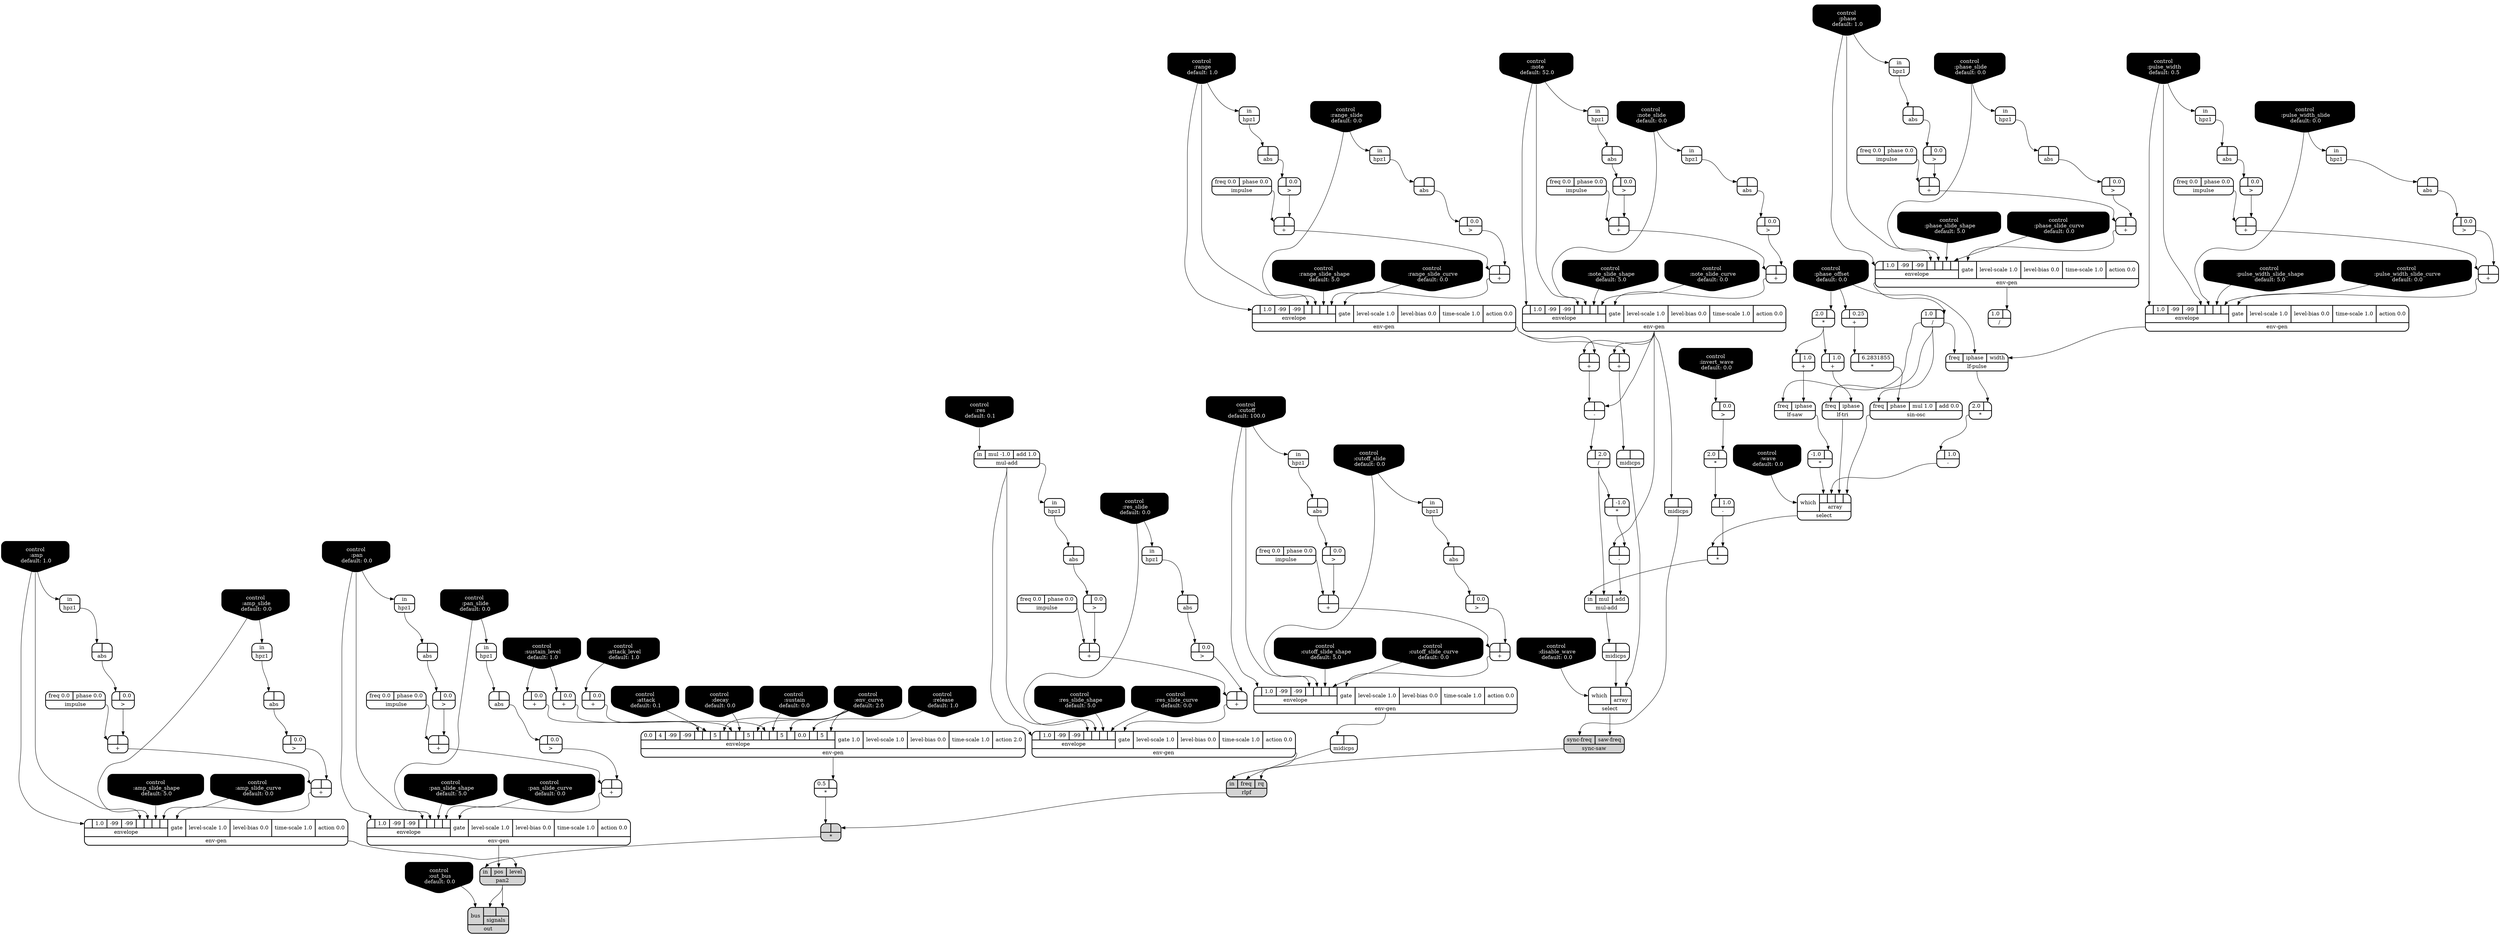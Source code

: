 digraph synthdef {
98 [label = "{{ <a> 2.0|<b> } |<__UG_NAME__>* }" style="bold, rounded" shape=record rankdir=LR];
116 [label = "{{ <a> -1.0|<b> } |<__UG_NAME__>* }" style="bold, rounded" shape=record rankdir=LR];
117 [label = "{{ <a> 2.0|<b> } |<__UG_NAME__>* }" style="bold, rounded" shape=record rankdir=LR];
121 [label = "{{ <a> |<b> 6.2831855} |<__UG_NAME__>* }" style="bold, rounded" shape=record rankdir=LR];
125 [label = "{{ <a> 2.0|<b> } |<__UG_NAME__>* }" style="bold, rounded" shape=record rankdir=LR];
127 [label = "{{ <a> |<b> } |<__UG_NAME__>* }" style="bold, rounded" shape=record rankdir=LR];
128 [label = "{{ <a> |<b> -1.0} |<__UG_NAME__>* }" style="bold, rounded" shape=record rankdir=LR];
149 [label = "{{ <a> 0.5|<b> } |<__UG_NAME__>* }" style="bold, rounded" shape=record rankdir=LR];
155 [label = "{{ <a> |<b> } |<__UG_NAME__>* }" style="filled, bold, rounded"  shape=record rankdir=LR];
51 [label = "{{ <a> |<b> } |<__UG_NAME__>+ }" style="bold, rounded" shape=record rankdir=LR];
55 [label = "{{ <a> |<b> } |<__UG_NAME__>+ }" style="bold, rounded" shape=record rankdir=LR];
62 [label = "{{ <a> |<b> } |<__UG_NAME__>+ }" style="bold, rounded" shape=record rankdir=LR];
66 [label = "{{ <a> |<b> } |<__UG_NAME__>+ }" style="bold, rounded" shape=record rankdir=LR];
73 [label = "{{ <a> |<b> } |<__UG_NAME__>+ }" style="bold, rounded" shape=record rankdir=LR];
74 [label = "{{ <a> |<b> 0.25} |<__UG_NAME__>+ }" style="bold, rounded" shape=record rankdir=LR];
79 [label = "{{ <a> |<b> } |<__UG_NAME__>+ }" style="bold, rounded" shape=record rankdir=LR];
83 [label = "{{ <a> |<b> } |<__UG_NAME__>+ }" style="bold, rounded" shape=record rankdir=LR];
89 [label = "{{ <a> |<b> } |<__UG_NAME__>+ }" style="bold, rounded" shape=record rankdir=LR];
93 [label = "{{ <a> |<b> } |<__UG_NAME__>+ }" style="bold, rounded" shape=record rankdir=LR];
95 [label = "{{ <a> |<b> } |<__UG_NAME__>+ }" style="bold, rounded" shape=record rankdir=LR];
99 [label = "{{ <a> |<b> 1.0} |<__UG_NAME__>+ }" style="bold, rounded" shape=record rankdir=LR];
101 [label = "{{ <a> |<b> } |<__UG_NAME__>+ }" style="bold, rounded" shape=record rankdir=LR];
111 [label = "{{ <a> |<b> } |<__UG_NAME__>+ }" style="bold, rounded" shape=record rankdir=LR];
112 [label = "{{ <a> |<b> } |<__UG_NAME__>+ }" style="bold, rounded" shape=record rankdir=LR];
119 [label = "{{ <a> |<b> 1.0} |<__UG_NAME__>+ }" style="bold, rounded" shape=record rankdir=LR];
135 [label = "{{ <a> |<b> 0.0} |<__UG_NAME__>+ }" style="bold, rounded" shape=record rankdir=LR];
136 [label = "{{ <a> |<b> 0.0} |<__UG_NAME__>+ }" style="bold, rounded" shape=record rankdir=LR];
137 [label = "{{ <a> |<b> 0.0} |<__UG_NAME__>+ }" style="bold, rounded" shape=record rankdir=LR];
146 [label = "{{ <a> |<b> } |<__UG_NAME__>+ }" style="bold, rounded" shape=record rankdir=LR];
151 [label = "{{ <a> |<b> } |<__UG_NAME__>+ }" style="bold, rounded" shape=record rankdir=LR];
152 [label = "{{ <a> |<b> } |<__UG_NAME__>+ }" style="bold, rounded" shape=record rankdir=LR];
157 [label = "{{ <a> |<b> } |<__UG_NAME__>+ }" style="bold, rounded" shape=record rankdir=LR];
161 [label = "{{ <a> |<b> } |<__UG_NAME__>+ }" style="bold, rounded" shape=record rankdir=LR];
96 [label = "{{ <a> |<b> } |<__UG_NAME__>- }" style="bold, rounded" shape=record rankdir=LR];
118 [label = "{{ <a> |<b> 1.0} |<__UG_NAME__>- }" style="bold, rounded" shape=record rankdir=LR];
126 [label = "{{ <a> |<b> 1.0} |<__UG_NAME__>- }" style="bold, rounded" shape=record rankdir=LR];
129 [label = "{{ <a> |<b> } |<__UG_NAME__>- }" style="bold, rounded" shape=record rankdir=LR];
57 [label = "{{ <a> 1.0|<b> } |<__UG_NAME__>/ }" style="bold, rounded" shape=record rankdir=LR];
97 [label = "{{ <a> |<b> 2.0} |<__UG_NAME__>/ }" style="bold, rounded" shape=record rankdir=LR];
165 [label = "{{ <a> 1.0|<b> } |<__UG_NAME__>/ }" style="bold, rounded" shape=record rankdir=LR];
46 [label = "{{ <a> |<b> 0.0} |<__UG_NAME__>\> }" style="bold, rounded" shape=record rankdir=LR];
50 [label = "{{ <a> |<b> 0.0} |<__UG_NAME__>\> }" style="bold, rounded" shape=record rankdir=LR];
54 [label = "{{ <a> |<b> 0.0} |<__UG_NAME__>\> }" style="bold, rounded" shape=record rankdir=LR];
61 [label = "{{ <a> |<b> 0.0} |<__UG_NAME__>\> }" style="bold, rounded" shape=record rankdir=LR];
65 [label = "{{ <a> |<b> 0.0} |<__UG_NAME__>\> }" style="bold, rounded" shape=record rankdir=LR];
72 [label = "{{ <a> |<b> 0.0} |<__UG_NAME__>\> }" style="bold, rounded" shape=record rankdir=LR];
78 [label = "{{ <a> |<b> 0.0} |<__UG_NAME__>\> }" style="bold, rounded" shape=record rankdir=LR];
82 [label = "{{ <a> |<b> 0.0} |<__UG_NAME__>\> }" style="bold, rounded" shape=record rankdir=LR];
88 [label = "{{ <a> |<b> 0.0} |<__UG_NAME__>\> }" style="bold, rounded" shape=record rankdir=LR];
92 [label = "{{ <a> |<b> 0.0} |<__UG_NAME__>\> }" style="bold, rounded" shape=record rankdir=LR];
106 [label = "{{ <a> |<b> 0.0} |<__UG_NAME__>\> }" style="bold, rounded" shape=record rankdir=LR];
110 [label = "{{ <a> |<b> 0.0} |<__UG_NAME__>\> }" style="bold, rounded" shape=record rankdir=LR];
124 [label = "{{ <a> |<b> 0.0} |<__UG_NAME__>\> }" style="bold, rounded" shape=record rankdir=LR];
142 [label = "{{ <a> |<b> 0.0} |<__UG_NAME__>\> }" style="bold, rounded" shape=record rankdir=LR];
145 [label = "{{ <a> |<b> 0.0} |<__UG_NAME__>\> }" style="bold, rounded" shape=record rankdir=LR];
156 [label = "{{ <a> |<b> 0.0} |<__UG_NAME__>\> }" style="bold, rounded" shape=record rankdir=LR];
160 [label = "{{ <a> |<b> 0.0} |<__UG_NAME__>\> }" style="bold, rounded" shape=record rankdir=LR];
45 [label = "{{ <a> |<b> } |<__UG_NAME__>abs }" style="bold, rounded" shape=record rankdir=LR];
49 [label = "{{ <a> |<b> } |<__UG_NAME__>abs }" style="bold, rounded" shape=record rankdir=LR];
53 [label = "{{ <a> |<b> } |<__UG_NAME__>abs }" style="bold, rounded" shape=record rankdir=LR];
60 [label = "{{ <a> |<b> } |<__UG_NAME__>abs }" style="bold, rounded" shape=record rankdir=LR];
64 [label = "{{ <a> |<b> } |<__UG_NAME__>abs }" style="bold, rounded" shape=record rankdir=LR];
71 [label = "{{ <a> |<b> } |<__UG_NAME__>abs }" style="bold, rounded" shape=record rankdir=LR];
77 [label = "{{ <a> |<b> } |<__UG_NAME__>abs }" style="bold, rounded" shape=record rankdir=LR];
81 [label = "{{ <a> |<b> } |<__UG_NAME__>abs }" style="bold, rounded" shape=record rankdir=LR];
87 [label = "{{ <a> |<b> } |<__UG_NAME__>abs }" style="bold, rounded" shape=record rankdir=LR];
91 [label = "{{ <a> |<b> } |<__UG_NAME__>abs }" style="bold, rounded" shape=record rankdir=LR];
105 [label = "{{ <a> |<b> } |<__UG_NAME__>abs }" style="bold, rounded" shape=record rankdir=LR];
109 [label = "{{ <a> |<b> } |<__UG_NAME__>abs }" style="bold, rounded" shape=record rankdir=LR];
141 [label = "{{ <a> |<b> } |<__UG_NAME__>abs }" style="bold, rounded" shape=record rankdir=LR];
144 [label = "{{ <a> |<b> } |<__UG_NAME__>abs }" style="bold, rounded" shape=record rankdir=LR];
148 [label = "{{ <a> |<b> } |<__UG_NAME__>abs }" style="bold, rounded" shape=record rankdir=LR];
159 [label = "{{ <a> |<b> } |<__UG_NAME__>abs }" style="bold, rounded" shape=record rankdir=LR];
0 [label = "control
 :note
 default: 52.0" shape=invhouse style="rounded, filled, bold" fillcolor=black fontcolor=white ]; 
1 [label = "control
 :note_slide
 default: 0.0" shape=invhouse style="rounded, filled, bold" fillcolor=black fontcolor=white ]; 
2 [label = "control
 :note_slide_shape
 default: 5.0" shape=invhouse style="rounded, filled, bold" fillcolor=black fontcolor=white ]; 
3 [label = "control
 :note_slide_curve
 default: 0.0" shape=invhouse style="rounded, filled, bold" fillcolor=black fontcolor=white ]; 
4 [label = "control
 :amp
 default: 1.0" shape=invhouse style="rounded, filled, bold" fillcolor=black fontcolor=white ]; 
5 [label = "control
 :amp_slide
 default: 0.0" shape=invhouse style="rounded, filled, bold" fillcolor=black fontcolor=white ]; 
6 [label = "control
 :amp_slide_shape
 default: 5.0" shape=invhouse style="rounded, filled, bold" fillcolor=black fontcolor=white ]; 
7 [label = "control
 :amp_slide_curve
 default: 0.0" shape=invhouse style="rounded, filled, bold" fillcolor=black fontcolor=white ]; 
8 [label = "control
 :pan
 default: 0.0" shape=invhouse style="rounded, filled, bold" fillcolor=black fontcolor=white ]; 
9 [label = "control
 :pan_slide
 default: 0.0" shape=invhouse style="rounded, filled, bold" fillcolor=black fontcolor=white ]; 
10 [label = "control
 :pan_slide_shape
 default: 5.0" shape=invhouse style="rounded, filled, bold" fillcolor=black fontcolor=white ]; 
11 [label = "control
 :pan_slide_curve
 default: 0.0" shape=invhouse style="rounded, filled, bold" fillcolor=black fontcolor=white ]; 
12 [label = "control
 :attack
 default: 0.1" shape=invhouse style="rounded, filled, bold" fillcolor=black fontcolor=white ]; 
13 [label = "control
 :decay
 default: 0.0" shape=invhouse style="rounded, filled, bold" fillcolor=black fontcolor=white ]; 
14 [label = "control
 :sustain
 default: 0.0" shape=invhouse style="rounded, filled, bold" fillcolor=black fontcolor=white ]; 
15 [label = "control
 :release
 default: 1.0" shape=invhouse style="rounded, filled, bold" fillcolor=black fontcolor=white ]; 
16 [label = "control
 :attack_level
 default: 1.0" shape=invhouse style="rounded, filled, bold" fillcolor=black fontcolor=white ]; 
17 [label = "control
 :sustain_level
 default: 1.0" shape=invhouse style="rounded, filled, bold" fillcolor=black fontcolor=white ]; 
18 [label = "control
 :env_curve
 default: 2.0" shape=invhouse style="rounded, filled, bold" fillcolor=black fontcolor=white ]; 
19 [label = "control
 :cutoff
 default: 100.0" shape=invhouse style="rounded, filled, bold" fillcolor=black fontcolor=white ]; 
20 [label = "control
 :cutoff_slide
 default: 0.0" shape=invhouse style="rounded, filled, bold" fillcolor=black fontcolor=white ]; 
21 [label = "control
 :cutoff_slide_shape
 default: 5.0" shape=invhouse style="rounded, filled, bold" fillcolor=black fontcolor=white ]; 
22 [label = "control
 :cutoff_slide_curve
 default: 0.0" shape=invhouse style="rounded, filled, bold" fillcolor=black fontcolor=white ]; 
23 [label = "control
 :res
 default: 0.1" shape=invhouse style="rounded, filled, bold" fillcolor=black fontcolor=white ]; 
24 [label = "control
 :res_slide
 default: 0.0" shape=invhouse style="rounded, filled, bold" fillcolor=black fontcolor=white ]; 
25 [label = "control
 :res_slide_shape
 default: 5.0" shape=invhouse style="rounded, filled, bold" fillcolor=black fontcolor=white ]; 
26 [label = "control
 :res_slide_curve
 default: 0.0" shape=invhouse style="rounded, filled, bold" fillcolor=black fontcolor=white ]; 
27 [label = "control
 :phase
 default: 1.0" shape=invhouse style="rounded, filled, bold" fillcolor=black fontcolor=white ]; 
28 [label = "control
 :phase_slide
 default: 0.0" shape=invhouse style="rounded, filled, bold" fillcolor=black fontcolor=white ]; 
29 [label = "control
 :phase_slide_shape
 default: 5.0" shape=invhouse style="rounded, filled, bold" fillcolor=black fontcolor=white ]; 
30 [label = "control
 :phase_slide_curve
 default: 0.0" shape=invhouse style="rounded, filled, bold" fillcolor=black fontcolor=white ]; 
31 [label = "control
 :phase_offset
 default: 0.0" shape=invhouse style="rounded, filled, bold" fillcolor=black fontcolor=white ]; 
32 [label = "control
 :wave
 default: 0.0" shape=invhouse style="rounded, filled, bold" fillcolor=black fontcolor=white ]; 
33 [label = "control
 :disable_wave
 default: 0.0" shape=invhouse style="rounded, filled, bold" fillcolor=black fontcolor=white ]; 
34 [label = "control
 :invert_wave
 default: 0.0" shape=invhouse style="rounded, filled, bold" fillcolor=black fontcolor=white ]; 
35 [label = "control
 :pulse_width
 default: 0.5" shape=invhouse style="rounded, filled, bold" fillcolor=black fontcolor=white ]; 
36 [label = "control
 :pulse_width_slide
 default: 0.0" shape=invhouse style="rounded, filled, bold" fillcolor=black fontcolor=white ]; 
37 [label = "control
 :pulse_width_slide_shape
 default: 5.0" shape=invhouse style="rounded, filled, bold" fillcolor=black fontcolor=white ]; 
38 [label = "control
 :pulse_width_slide_curve
 default: 0.0" shape=invhouse style="rounded, filled, bold" fillcolor=black fontcolor=white ]; 
39 [label = "control
 :range
 default: 1.0" shape=invhouse style="rounded, filled, bold" fillcolor=black fontcolor=white ]; 
40 [label = "control
 :range_slide
 default: 0.0" shape=invhouse style="rounded, filled, bold" fillcolor=black fontcolor=white ]; 
41 [label = "control
 :range_slide_shape
 default: 5.0" shape=invhouse style="rounded, filled, bold" fillcolor=black fontcolor=white ]; 
42 [label = "control
 :range_slide_curve
 default: 0.0" shape=invhouse style="rounded, filled, bold" fillcolor=black fontcolor=white ]; 
43 [label = "control
 :out_bus
 default: 0.0" shape=invhouse style="rounded, filled, bold" fillcolor=black fontcolor=white ]; 
56 [label = "{{ {{<envelope___control___0>|1.0|-99|-99|<envelope___control___4>|<envelope___control___5>|<envelope___control___6>|<envelope___control___7>}|envelope}|<gate> gate|<level____scale> level-scale 1.0|<level____bias> level-bias 0.0|<time____scale> time-scale 1.0|<action> action 0.0} |<__UG_NAME__>env-gen }" style="bold, rounded" shape=record rankdir=LR];
67 [label = "{{ {{<envelope___control___0>|1.0|-99|-99|<envelope___control___4>|<envelope___control___5>|<envelope___control___6>|<envelope___control___7>}|envelope}|<gate> gate|<level____scale> level-scale 1.0|<level____bias> level-bias 0.0|<time____scale> time-scale 1.0|<action> action 0.0} |<__UG_NAME__>env-gen }" style="bold, rounded" shape=record rankdir=LR];
84 [label = "{{ {{<envelope___control___0>|1.0|-99|-99|<envelope___control___4>|<envelope___control___5>|<envelope___control___6>|<envelope___control___7>}|envelope}|<gate> gate|<level____scale> level-scale 1.0|<level____bias> level-bias 0.0|<time____scale> time-scale 1.0|<action> action 0.0} |<__UG_NAME__>env-gen }" style="bold, rounded" shape=record rankdir=LR];
94 [label = "{{ {{<envelope___control___0>|1.0|-99|-99|<envelope___control___4>|<envelope___control___5>|<envelope___control___6>|<envelope___control___7>}|envelope}|<gate> gate|<level____scale> level-scale 1.0|<level____bias> level-bias 0.0|<time____scale> time-scale 1.0|<action> action 0.0} |<__UG_NAME__>env-gen }" style="bold, rounded" shape=record rankdir=LR];
113 [label = "{{ {{<envelope___control___0>|1.0|-99|-99|<envelope___control___4>|<envelope___control___5>|<envelope___control___6>|<envelope___control___7>}|envelope}|<gate> gate|<level____scale> level-scale 1.0|<level____bias> level-bias 0.0|<time____scale> time-scale 1.0|<action> action 0.0} |<__UG_NAME__>env-gen }" style="bold, rounded" shape=record rankdir=LR];
138 [label = "{{ {{0.0|4|-99|-99|<envelope___binary____op____u____gen___4>|<envelope___control___5>|5|<envelope___control___7>|<envelope___binary____op____u____gen___8>|<envelope___control___9>|5|<envelope___control___11>|<envelope___binary____op____u____gen___12>|<envelope___control___13>|5|<envelope___control___15>|0.0|<envelope___control___17>|5|<envelope___control___19>}|envelope}|<gate> gate 1.0|<level____scale> level-scale 1.0|<level____bias> level-bias 0.0|<time____scale> time-scale 1.0|<action> action 2.0} |<__UG_NAME__>env-gen }" style="bold, rounded" shape=record rankdir=LR];
147 [label = "{{ {{<envelope___control___0>|1.0|-99|-99|<envelope___control___4>|<envelope___control___5>|<envelope___control___6>|<envelope___control___7>}|envelope}|<gate> gate|<level____scale> level-scale 1.0|<level____bias> level-bias 0.0|<time____scale> time-scale 1.0|<action> action 0.0} |<__UG_NAME__>env-gen }" style="bold, rounded" shape=record rankdir=LR];
153 [label = "{{ {{<envelope___mul____add___0>|1.0|-99|-99|<envelope___mul____add___4>|<envelope___control___5>|<envelope___control___6>|<envelope___control___7>}|envelope}|<gate> gate|<level____scale> level-scale 1.0|<level____bias> level-bias 0.0|<time____scale> time-scale 1.0|<action> action 0.0} |<__UG_NAME__>env-gen }" style="bold, rounded" shape=record rankdir=LR];
162 [label = "{{ {{<envelope___control___0>|1.0|-99|-99|<envelope___control___4>|<envelope___control___5>|<envelope___control___6>|<envelope___control___7>}|envelope}|<gate> gate|<level____scale> level-scale 1.0|<level____bias> level-bias 0.0|<time____scale> time-scale 1.0|<action> action 0.0} |<__UG_NAME__>env-gen }" style="bold, rounded" shape=record rankdir=LR];
44 [label = "{{ <in> in} |<__UG_NAME__>hpz1 }" style="bold, rounded" shape=record rankdir=LR];
48 [label = "{{ <in> in} |<__UG_NAME__>hpz1 }" style="bold, rounded" shape=record rankdir=LR];
52 [label = "{{ <in> in} |<__UG_NAME__>hpz1 }" style="bold, rounded" shape=record rankdir=LR];
59 [label = "{{ <in> in} |<__UG_NAME__>hpz1 }" style="bold, rounded" shape=record rankdir=LR];
63 [label = "{{ <in> in} |<__UG_NAME__>hpz1 }" style="bold, rounded" shape=record rankdir=LR];
70 [label = "{{ <in> in} |<__UG_NAME__>hpz1 }" style="bold, rounded" shape=record rankdir=LR];
76 [label = "{{ <in> in} |<__UG_NAME__>hpz1 }" style="bold, rounded" shape=record rankdir=LR];
80 [label = "{{ <in> in} |<__UG_NAME__>hpz1 }" style="bold, rounded" shape=record rankdir=LR];
86 [label = "{{ <in> in} |<__UG_NAME__>hpz1 }" style="bold, rounded" shape=record rankdir=LR];
90 [label = "{{ <in> in} |<__UG_NAME__>hpz1 }" style="bold, rounded" shape=record rankdir=LR];
103 [label = "{{ <in> in} |<__UG_NAME__>hpz1 }" style="bold, rounded" shape=record rankdir=LR];
104 [label = "{{ <in> in} |<__UG_NAME__>hpz1 }" style="bold, rounded" shape=record rankdir=LR];
108 [label = "{{ <in> in} |<__UG_NAME__>hpz1 }" style="bold, rounded" shape=record rankdir=LR];
140 [label = "{{ <in> in} |<__UG_NAME__>hpz1 }" style="bold, rounded" shape=record rankdir=LR];
143 [label = "{{ <in> in} |<__UG_NAME__>hpz1 }" style="bold, rounded" shape=record rankdir=LR];
158 [label = "{{ <in> in} |<__UG_NAME__>hpz1 }" style="bold, rounded" shape=record rankdir=LR];
47 [label = "{{ <freq> freq 0.0|<phase> phase 0.0} |<__UG_NAME__>impulse }" style="bold, rounded" shape=record rankdir=LR];
58 [label = "{{ <freq> freq 0.0|<phase> phase 0.0} |<__UG_NAME__>impulse }" style="bold, rounded" shape=record rankdir=LR];
69 [label = "{{ <freq> freq 0.0|<phase> phase 0.0} |<__UG_NAME__>impulse }" style="bold, rounded" shape=record rankdir=LR];
75 [label = "{{ <freq> freq 0.0|<phase> phase 0.0} |<__UG_NAME__>impulse }" style="bold, rounded" shape=record rankdir=LR];
85 [label = "{{ <freq> freq 0.0|<phase> phase 0.0} |<__UG_NAME__>impulse }" style="bold, rounded" shape=record rankdir=LR];
107 [label = "{{ <freq> freq 0.0|<phase> phase 0.0} |<__UG_NAME__>impulse }" style="bold, rounded" shape=record rankdir=LR];
139 [label = "{{ <freq> freq 0.0|<phase> phase 0.0} |<__UG_NAME__>impulse }" style="bold, rounded" shape=record rankdir=LR];
150 [label = "{{ <freq> freq 0.0|<phase> phase 0.0} |<__UG_NAME__>impulse }" style="bold, rounded" shape=record rankdir=LR];
68 [label = "{{ <freq> freq|<iphase> iphase|<width> width} |<__UG_NAME__>lf-pulse }" style="bold, rounded" shape=record rankdir=LR];
100 [label = "{{ <freq> freq|<iphase> iphase} |<__UG_NAME__>lf-saw }" style="bold, rounded" shape=record rankdir=LR];
120 [label = "{{ <freq> freq|<iphase> iphase} |<__UG_NAME__>lf-tri }" style="bold, rounded" shape=record rankdir=LR];
114 [label = "{{ <a> |<b> } |<__UG_NAME__>midicps }" style="bold, rounded" shape=record rankdir=LR];
115 [label = "{{ <a> |<b> } |<__UG_NAME__>midicps }" style="bold, rounded" shape=record rankdir=LR];
131 [label = "{{ <a> |<b> } |<__UG_NAME__>midicps }" style="bold, rounded" shape=record rankdir=LR];
132 [label = "{{ <a> |<b> } |<__UG_NAME__>midicps }" style="bold, rounded" shape=record rankdir=LR];
102 [label = "{{ <in> in|<mul> mul -1.0|<add> add 1.0} |<__UG_NAME__>mul-add }" style="bold, rounded" shape=record rankdir=LR];
130 [label = "{{ <in> in|<mul> mul|<add> add} |<__UG_NAME__>mul-add }" style="bold, rounded" shape=record rankdir=LR];
164 [label = "{{ <bus> bus|{{<signals___pan2___0>|<signals___pan2___1>}|signals}} |<__UG_NAME__>out }" style="filled, bold, rounded"  shape=record rankdir=LR];
163 [label = "{{ <in> in|<pos> pos|<level> level} |<__UG_NAME__>pan2 }" style="filled, bold, rounded"  shape=record rankdir=LR];
154 [label = "{{ <in> in|<freq> freq|<rq> rq} |<__UG_NAME__>rlpf }" style="filled, bold, rounded"  shape=record rankdir=LR];
123 [label = "{{ <which> which|{{<array___binary____op____u____gen___0>|<array___binary____op____u____gen___1>|<array___lf____tri___2>|<array___sin____osc___3>}|array}} |<__UG_NAME__>select }" style="bold, rounded" shape=record rankdir=LR];
133 [label = "{{ <which> which|{{<array___unary____op____u____gen___0>|<array___unary____op____u____gen___1>}|array}} |<__UG_NAME__>select }" style="bold, rounded" shape=record rankdir=LR];
122 [label = "{{ <freq> freq|<phase> phase|<mul> mul 1.0|<add> add 0.0} |<__UG_NAME__>sin-osc }" style="bold, rounded" shape=record rankdir=LR];
134 [label = "{{ <sync____freq> sync-freq|<saw____freq> saw-freq} |<__UG_NAME__>sync-saw }" style="filled, bold, rounded"  shape=record rankdir=LR];

31:__UG_NAME__ -> 98:b ;
100:__UG_NAME__ -> 116:b ;
68:__UG_NAME__ -> 117:b ;
74:__UG_NAME__ -> 121:a ;
124:__UG_NAME__ -> 125:b ;
126:__UG_NAME__ -> 127:b ;
123:__UG_NAME__ -> 127:a ;
97:__UG_NAME__ -> 128:a ;
138:__UG_NAME__ -> 149:b ;
154:__UG_NAME__ -> 155:b ;
149:__UG_NAME__ -> 155:a ;
50:__UG_NAME__ -> 51:b ;
47:__UG_NAME__ -> 51:a ;
54:__UG_NAME__ -> 55:b ;
51:__UG_NAME__ -> 55:a ;
61:__UG_NAME__ -> 62:b ;
58:__UG_NAME__ -> 62:a ;
65:__UG_NAME__ -> 66:b ;
62:__UG_NAME__ -> 66:a ;
72:__UG_NAME__ -> 73:b ;
69:__UG_NAME__ -> 73:a ;
31:__UG_NAME__ -> 74:a ;
78:__UG_NAME__ -> 79:b ;
75:__UG_NAME__ -> 79:a ;
82:__UG_NAME__ -> 83:b ;
79:__UG_NAME__ -> 83:a ;
88:__UG_NAME__ -> 89:b ;
85:__UG_NAME__ -> 89:a ;
92:__UG_NAME__ -> 93:b ;
89:__UG_NAME__ -> 93:a ;
94:__UG_NAME__ -> 95:b ;
84:__UG_NAME__ -> 95:a ;
98:__UG_NAME__ -> 99:a ;
94:__UG_NAME__ -> 101:b ;
84:__UG_NAME__ -> 101:a ;
110:__UG_NAME__ -> 111:b ;
107:__UG_NAME__ -> 111:a ;
106:__UG_NAME__ -> 112:b ;
111:__UG_NAME__ -> 112:a ;
98:__UG_NAME__ -> 119:a ;
17:__UG_NAME__ -> 135:a ;
16:__UG_NAME__ -> 136:a ;
17:__UG_NAME__ -> 137:a ;
145:__UG_NAME__ -> 146:b ;
73:__UG_NAME__ -> 146:a ;
142:__UG_NAME__ -> 151:b ;
150:__UG_NAME__ -> 151:a ;
46:__UG_NAME__ -> 152:b ;
151:__UG_NAME__ -> 152:a ;
156:__UG_NAME__ -> 157:b ;
139:__UG_NAME__ -> 157:a ;
160:__UG_NAME__ -> 161:b ;
157:__UG_NAME__ -> 161:a ;
84:__UG_NAME__ -> 96:b ;
95:__UG_NAME__ -> 96:a ;
117:__UG_NAME__ -> 118:a ;
125:__UG_NAME__ -> 126:a ;
128:__UG_NAME__ -> 129:b ;
84:__UG_NAME__ -> 129:a ;
56:__UG_NAME__ -> 57:b ;
96:__UG_NAME__ -> 97:a ;
56:__UG_NAME__ -> 165:b ;
45:__UG_NAME__ -> 46:a ;
49:__UG_NAME__ -> 50:a ;
53:__UG_NAME__ -> 54:a ;
60:__UG_NAME__ -> 61:a ;
64:__UG_NAME__ -> 65:a ;
71:__UG_NAME__ -> 72:a ;
77:__UG_NAME__ -> 78:a ;
81:__UG_NAME__ -> 82:a ;
87:__UG_NAME__ -> 88:a ;
91:__UG_NAME__ -> 92:a ;
105:__UG_NAME__ -> 106:a ;
109:__UG_NAME__ -> 110:a ;
34:__UG_NAME__ -> 124:a ;
141:__UG_NAME__ -> 142:a ;
144:__UG_NAME__ -> 145:a ;
148:__UG_NAME__ -> 156:a ;
159:__UG_NAME__ -> 160:a ;
44:__UG_NAME__ -> 45:a ;
48:__UG_NAME__ -> 49:a ;
52:__UG_NAME__ -> 53:a ;
59:__UG_NAME__ -> 60:a ;
63:__UG_NAME__ -> 64:a ;
70:__UG_NAME__ -> 71:a ;
76:__UG_NAME__ -> 77:a ;
80:__UG_NAME__ -> 81:a ;
86:__UG_NAME__ -> 87:a ;
90:__UG_NAME__ -> 91:a ;
104:__UG_NAME__ -> 105:a ;
108:__UG_NAME__ -> 109:a ;
140:__UG_NAME__ -> 141:a ;
143:__UG_NAME__ -> 144:a ;
103:__UG_NAME__ -> 148:a ;
158:__UG_NAME__ -> 159:a ;
55:__UG_NAME__ -> 56:gate ;
27:__UG_NAME__ -> 56:envelope___control___0 ;
27:__UG_NAME__ -> 56:envelope___control___4 ;
28:__UG_NAME__ -> 56:envelope___control___5 ;
29:__UG_NAME__ -> 56:envelope___control___6 ;
30:__UG_NAME__ -> 56:envelope___control___7 ;
66:__UG_NAME__ -> 67:gate ;
35:__UG_NAME__ -> 67:envelope___control___0 ;
35:__UG_NAME__ -> 67:envelope___control___4 ;
36:__UG_NAME__ -> 67:envelope___control___5 ;
37:__UG_NAME__ -> 67:envelope___control___6 ;
38:__UG_NAME__ -> 67:envelope___control___7 ;
83:__UG_NAME__ -> 84:gate ;
0:__UG_NAME__ -> 84:envelope___control___0 ;
0:__UG_NAME__ -> 84:envelope___control___4 ;
1:__UG_NAME__ -> 84:envelope___control___5 ;
2:__UG_NAME__ -> 84:envelope___control___6 ;
3:__UG_NAME__ -> 84:envelope___control___7 ;
93:__UG_NAME__ -> 94:gate ;
39:__UG_NAME__ -> 94:envelope___control___0 ;
39:__UG_NAME__ -> 94:envelope___control___4 ;
40:__UG_NAME__ -> 94:envelope___control___5 ;
41:__UG_NAME__ -> 94:envelope___control___6 ;
42:__UG_NAME__ -> 94:envelope___control___7 ;
112:__UG_NAME__ -> 113:gate ;
19:__UG_NAME__ -> 113:envelope___control___0 ;
19:__UG_NAME__ -> 113:envelope___control___4 ;
20:__UG_NAME__ -> 113:envelope___control___5 ;
21:__UG_NAME__ -> 113:envelope___control___6 ;
22:__UG_NAME__ -> 113:envelope___control___7 ;
136:__UG_NAME__ -> 138:envelope___binary____op____u____gen___4 ;
12:__UG_NAME__ -> 138:envelope___control___5 ;
18:__UG_NAME__ -> 138:envelope___control___7 ;
135:__UG_NAME__ -> 138:envelope___binary____op____u____gen___8 ;
13:__UG_NAME__ -> 138:envelope___control___9 ;
18:__UG_NAME__ -> 138:envelope___control___11 ;
137:__UG_NAME__ -> 138:envelope___binary____op____u____gen___12 ;
14:__UG_NAME__ -> 138:envelope___control___13 ;
18:__UG_NAME__ -> 138:envelope___control___15 ;
15:__UG_NAME__ -> 138:envelope___control___17 ;
18:__UG_NAME__ -> 138:envelope___control___19 ;
146:__UG_NAME__ -> 147:gate ;
4:__UG_NAME__ -> 147:envelope___control___0 ;
4:__UG_NAME__ -> 147:envelope___control___4 ;
5:__UG_NAME__ -> 147:envelope___control___5 ;
6:__UG_NAME__ -> 147:envelope___control___6 ;
7:__UG_NAME__ -> 147:envelope___control___7 ;
152:__UG_NAME__ -> 153:gate ;
102:__UG_NAME__ -> 153:envelope___mul____add___0 ;
102:__UG_NAME__ -> 153:envelope___mul____add___4 ;
24:__UG_NAME__ -> 153:envelope___control___5 ;
25:__UG_NAME__ -> 153:envelope___control___6 ;
26:__UG_NAME__ -> 153:envelope___control___7 ;
161:__UG_NAME__ -> 162:gate ;
8:__UG_NAME__ -> 162:envelope___control___0 ;
8:__UG_NAME__ -> 162:envelope___control___4 ;
9:__UG_NAME__ -> 162:envelope___control___5 ;
10:__UG_NAME__ -> 162:envelope___control___6 ;
11:__UG_NAME__ -> 162:envelope___control___7 ;
24:__UG_NAME__ -> 44:in ;
27:__UG_NAME__ -> 48:in ;
28:__UG_NAME__ -> 52:in ;
35:__UG_NAME__ -> 59:in ;
36:__UG_NAME__ -> 63:in ;
4:__UG_NAME__ -> 70:in ;
0:__UG_NAME__ -> 76:in ;
1:__UG_NAME__ -> 80:in ;
39:__UG_NAME__ -> 86:in ;
40:__UG_NAME__ -> 90:in ;
8:__UG_NAME__ -> 103:in ;
20:__UG_NAME__ -> 104:in ;
19:__UG_NAME__ -> 108:in ;
102:__UG_NAME__ -> 140:in ;
5:__UG_NAME__ -> 143:in ;
9:__UG_NAME__ -> 158:in ;
67:__UG_NAME__ -> 68:width ;
31:__UG_NAME__ -> 68:iphase ;
57:__UG_NAME__ -> 68:freq ;
99:__UG_NAME__ -> 100:iphase ;
57:__UG_NAME__ -> 100:freq ;
119:__UG_NAME__ -> 120:iphase ;
57:__UG_NAME__ -> 120:freq ;
113:__UG_NAME__ -> 114:a ;
84:__UG_NAME__ -> 115:a ;
130:__UG_NAME__ -> 131:a ;
101:__UG_NAME__ -> 132:a ;
23:__UG_NAME__ -> 102:in ;
129:__UG_NAME__ -> 130:add ;
97:__UG_NAME__ -> 130:mul ;
127:__UG_NAME__ -> 130:in ;
163:__UG_NAME__ -> 164:signals___pan2___0 ;
163:__UG_NAME__ -> 164:signals___pan2___1 ;
43:__UG_NAME__ -> 164:bus ;
147:__UG_NAME__ -> 163:level ;
162:__UG_NAME__ -> 163:pos ;
155:__UG_NAME__ -> 163:in ;
153:__UG_NAME__ -> 154:rq ;
114:__UG_NAME__ -> 154:freq ;
134:__UG_NAME__ -> 154:in ;
116:__UG_NAME__ -> 123:array___binary____op____u____gen___0 ;
118:__UG_NAME__ -> 123:array___binary____op____u____gen___1 ;
120:__UG_NAME__ -> 123:array___lf____tri___2 ;
122:__UG_NAME__ -> 123:array___sin____osc___3 ;
32:__UG_NAME__ -> 123:which ;
131:__UG_NAME__ -> 133:array___unary____op____u____gen___0 ;
132:__UG_NAME__ -> 133:array___unary____op____u____gen___1 ;
33:__UG_NAME__ -> 133:which ;
121:__UG_NAME__ -> 122:phase ;
57:__UG_NAME__ -> 122:freq ;
133:__UG_NAME__ -> 134:saw____freq ;
115:__UG_NAME__ -> 134:sync____freq ;

}